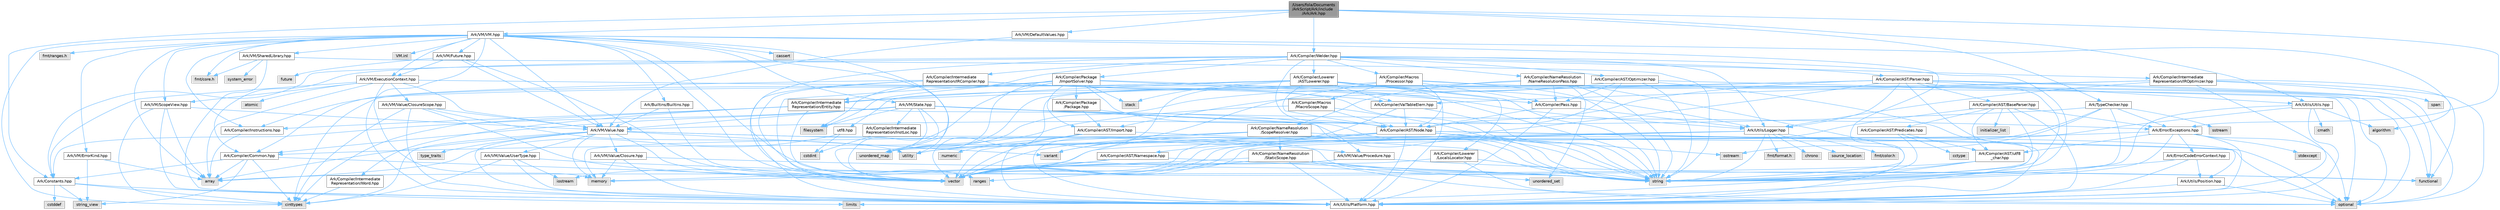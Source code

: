 digraph "/Users/fola/Documents/ArkScript/Ark/include/Ark/Ark.hpp"
{
 // INTERACTIVE_SVG=YES
 // LATEX_PDF_SIZE
  bgcolor="transparent";
  edge [fontname=Helvetica,fontsize=10,labelfontname=Helvetica,labelfontsize=10];
  node [fontname=Helvetica,fontsize=10,shape=box,height=0.2,width=0.4];
  Node1 [id="Node000001",label="/Users/fola/Documents\l/ArkScript/Ark/include\l/Ark/Ark.hpp",height=0.2,width=0.4,color="gray40", fillcolor="grey60", style="filled", fontcolor="black",tooltip="Includes the needed files to start using ArkScript."];
  Node1 -> Node2 [id="edge1_Node000001_Node000002",color="steelblue1",style="solid",tooltip=" "];
  Node2 [id="Node000002",label="Ark/Error/Exceptions.hpp",height=0.2,width=0.4,color="grey40", fillcolor="white", style="filled",URL="$d2/de9/Exceptions_8hpp.html",tooltip="ArkScript homemade exceptions."];
  Node2 -> Node3 [id="edge2_Node000002_Node000003",color="steelblue1",style="solid",tooltip=" "];
  Node3 [id="Node000003",label="string",height=0.2,width=0.4,color="grey60", fillcolor="#E0E0E0", style="filled",tooltip=" "];
  Node2 -> Node4 [id="edge3_Node000002_Node000004",color="steelblue1",style="solid",tooltip=" "];
  Node4 [id="Node000004",label="utility",height=0.2,width=0.4,color="grey60", fillcolor="#E0E0E0", style="filled",tooltip=" "];
  Node2 -> Node5 [id="edge4_Node000002_Node000005",color="steelblue1",style="solid",tooltip=" "];
  Node5 [id="Node000005",label="stdexcept",height=0.2,width=0.4,color="grey60", fillcolor="#E0E0E0", style="filled",tooltip=" "];
  Node2 -> Node6 [id="edge5_Node000002_Node000006",color="steelblue1",style="solid",tooltip=" "];
  Node6 [id="Node000006",label="optional",height=0.2,width=0.4,color="grey60", fillcolor="#E0E0E0", style="filled",tooltip=" "];
  Node2 -> Node7 [id="edge6_Node000002_Node000007",color="steelblue1",style="solid",tooltip=" "];
  Node7 [id="Node000007",label="Ark/Compiler/AST/utf8\l_char.hpp",height=0.2,width=0.4,color="grey40", fillcolor="white", style="filled",URL="$db/d4e/utf8__char_8hpp.html",tooltip=" "];
  Node7 -> Node8 [id="edge7_Node000007_Node000008",color="steelblue1",style="solid",tooltip=" "];
  Node8 [id="Node000008",label="array",height=0.2,width=0.4,color="grey60", fillcolor="#E0E0E0", style="filled",tooltip=" "];
  Node7 -> Node3 [id="edge8_Node000007_Node000003",color="steelblue1",style="solid",tooltip=" "];
  Node7 -> Node9 [id="edge9_Node000007_Node000009",color="steelblue1",style="solid",tooltip=" "];
  Node9 [id="Node000009",label="limits",height=0.2,width=0.4,color="grey60", fillcolor="#E0E0E0", style="filled",tooltip=" "];
  Node2 -> Node10 [id="edge10_Node000002_Node000010",color="steelblue1",style="solid",tooltip=" "];
  Node10 [id="Node000010",label="Ark/Utils/Platform.hpp",height=0.2,width=0.4,color="grey40", fillcolor="white", style="filled",URL="$d5/d40/Platform_8hpp.html",tooltip="ArkScript configuration macros."];
  Node2 -> Node11 [id="edge11_Node000002_Node000011",color="steelblue1",style="solid",tooltip=" "];
  Node11 [id="Node000011",label="Ark/Error/CodeErrorContext.hpp",height=0.2,width=0.4,color="grey40", fillcolor="white", style="filled",URL="$dc/d73/CodeErrorContext_8hpp.html",tooltip="Defines a code error context."];
  Node11 -> Node3 [id="edge12_Node000011_Node000003",color="steelblue1",style="solid",tooltip=" "];
  Node11 -> Node10 [id="edge13_Node000011_Node000010",color="steelblue1",style="solid",tooltip=" "];
  Node11 -> Node12 [id="edge14_Node000011_Node000012",color="steelblue1",style="solid",tooltip=" "];
  Node12 [id="Node000012",label="Ark/Utils/Position.hpp",height=0.2,width=0.4,color="grey40", fillcolor="white", style="filled",URL="$dc/d58/Position_8hpp.html",tooltip="Defines position utilities (for text in a file) for the parser, formatter, diagnostics."];
  Node12 -> Node6 [id="edge15_Node000012_Node000006",color="steelblue1",style="solid",tooltip=" "];
  Node12 -> Node10 [id="edge16_Node000012_Node000010",color="steelblue1",style="solid",tooltip=" "];
  Node1 -> Node13 [id="edge17_Node000001_Node000013",color="steelblue1",style="solid",tooltip=" "];
  Node13 [id="Node000013",label="Ark/Constants.hpp",height=0.2,width=0.4,color="grey40", fillcolor="white", style="filled",URL="$d6/de9/Constants_8hpp.html",tooltip="Constants used by ArkScript."];
  Node13 -> Node14 [id="edge18_Node000013_Node000014",color="steelblue1",style="solid",tooltip=" "];
  Node14 [id="Node000014",label="string_view",height=0.2,width=0.4,color="grey60", fillcolor="#E0E0E0", style="filled",tooltip=" "];
  Node13 -> Node9 [id="edge19_Node000013_Node000009",color="steelblue1",style="solid",tooltip=" "];
  Node13 -> Node15 [id="edge20_Node000013_Node000015",color="steelblue1",style="solid",tooltip=" "];
  Node15 [id="Node000015",label="cinttypes",height=0.2,width=0.4,color="grey60", fillcolor="#E0E0E0", style="filled",tooltip=" "];
  Node13 -> Node16 [id="edge21_Node000013_Node000016",color="steelblue1",style="solid",tooltip=" "];
  Node16 [id="Node000016",label="cstddef",height=0.2,width=0.4,color="grey60", fillcolor="#E0E0E0", style="filled",tooltip=" "];
  Node1 -> Node17 [id="edge22_Node000001_Node000017",color="steelblue1",style="solid",tooltip=" "];
  Node17 [id="Node000017",label="Ark/Utils/Utils.hpp",height=0.2,width=0.4,color="grey40", fillcolor="white", style="filled",URL="$d3/d7a/Ark_2Utils_2Utils_8hpp.html",tooltip="Lots of utilities about string, filesystem and more."];
  Node17 -> Node10 [id="edge23_Node000017_Node000010",color="steelblue1",style="solid",tooltip=" "];
  Node17 -> Node18 [id="edge24_Node000017_Node000018",color="steelblue1",style="solid",tooltip=" "];
  Node18 [id="Node000018",label="algorithm",height=0.2,width=0.4,color="grey60", fillcolor="#E0E0E0", style="filled",tooltip=" "];
  Node17 -> Node3 [id="edge25_Node000017_Node000003",color="steelblue1",style="solid",tooltip=" "];
  Node17 -> Node19 [id="edge26_Node000017_Node000019",color="steelblue1",style="solid",tooltip=" "];
  Node19 [id="Node000019",label="vector",height=0.2,width=0.4,color="grey60", fillcolor="#E0E0E0", style="filled",tooltip=" "];
  Node17 -> Node20 [id="edge27_Node000017_Node000020",color="steelblue1",style="solid",tooltip=" "];
  Node20 [id="Node000020",label="cmath",height=0.2,width=0.4,color="grey60", fillcolor="#E0E0E0", style="filled",tooltip=" "];
  Node1 -> Node21 [id="edge28_Node000001_Node000021",color="steelblue1",style="solid",tooltip=" "];
  Node21 [id="Node000021",label="Ark/VM/VM.hpp",height=0.2,width=0.4,color="grey40", fillcolor="white", style="filled",URL="$d1/d91/VM_8hpp.html",tooltip="The ArkScript virtual machine."];
  Node21 -> Node8 [id="edge29_Node000021_Node000008",color="steelblue1",style="solid",tooltip=" "];
  Node21 -> Node19 [id="edge30_Node000021_Node000019",color="steelblue1",style="solid",tooltip=" "];
  Node21 -> Node3 [id="edge31_Node000021_Node000003",color="steelblue1",style="solid",tooltip=" "];
  Node21 -> Node22 [id="edge32_Node000021_Node000022",color="steelblue1",style="solid",tooltip=" "];
  Node22 [id="Node000022",label="ranges",height=0.2,width=0.4,color="grey60", fillcolor="#E0E0E0", style="filled",tooltip=" "];
  Node21 -> Node23 [id="edge33_Node000021_Node000023",color="steelblue1",style="solid",tooltip=" "];
  Node23 [id="Node000023",label="cassert",height=0.2,width=0.4,color="grey60", fillcolor="#E0E0E0", style="filled",tooltip=" "];
  Node21 -> Node4 [id="edge34_Node000021_Node000004",color="steelblue1",style="solid",tooltip=" "];
  Node21 -> Node15 [id="edge35_Node000021_Node000015",color="steelblue1",style="solid",tooltip=" "];
  Node21 -> Node24 [id="edge36_Node000021_Node000024",color="steelblue1",style="solid",tooltip=" "];
  Node24 [id="Node000024",label="unordered_map",height=0.2,width=0.4,color="grey60", fillcolor="#E0E0E0", style="filled",tooltip=" "];
  Node21 -> Node18 [id="edge37_Node000021_Node000018",color="steelblue1",style="solid",tooltip=" "];
  Node21 -> Node25 [id="edge38_Node000021_Node000025",color="steelblue1",style="solid",tooltip=" "];
  Node25 [id="Node000025",label="fmt/core.h",height=0.2,width=0.4,color="grey60", fillcolor="#E0E0E0", style="filled",tooltip=" "];
  Node21 -> Node26 [id="edge39_Node000021_Node000026",color="steelblue1",style="solid",tooltip=" "];
  Node26 [id="Node000026",label="fmt/ranges.h",height=0.2,width=0.4,color="grey60", fillcolor="#E0E0E0", style="filled",tooltip=" "];
  Node21 -> Node27 [id="edge40_Node000021_Node000027",color="steelblue1",style="solid",tooltip=" "];
  Node27 [id="Node000027",label="Ark/Compiler/Instructions.hpp",height=0.2,width=0.4,color="grey40", fillcolor="white", style="filled",URL="$d8/daa/Instructions_8hpp.html",tooltip="The different instructions used by the compiler and virtual machine."];
  Node27 -> Node8 [id="edge41_Node000027_Node000008",color="steelblue1",style="solid",tooltip=" "];
  Node21 -> Node28 [id="edge42_Node000021_Node000028",color="steelblue1",style="solid",tooltip=" "];
  Node28 [id="Node000028",label="Ark/VM/Value.hpp",height=0.2,width=0.4,color="grey40", fillcolor="white", style="filled",URL="$de/dfd/Value_8hpp.html",tooltip="Default value type handled by the virtual machine."];
  Node28 -> Node19 [id="edge43_Node000028_Node000019",color="steelblue1",style="solid",tooltip=" "];
  Node28 -> Node29 [id="edge44_Node000028_Node000029",color="steelblue1",style="solid",tooltip=" "];
  Node29 [id="Node000029",label="variant",height=0.2,width=0.4,color="grey60", fillcolor="#E0E0E0", style="filled",tooltip=" "];
  Node28 -> Node3 [id="edge45_Node000028_Node000003",color="steelblue1",style="solid",tooltip=" "];
  Node28 -> Node15 [id="edge46_Node000028_Node000015",color="steelblue1",style="solid",tooltip=" "];
  Node28 -> Node8 [id="edge47_Node000028_Node000008",color="steelblue1",style="solid",tooltip=" "];
  Node28 -> Node30 [id="edge48_Node000028_Node000030",color="steelblue1",style="solid",tooltip=" "];
  Node30 [id="Node000030",label="memory",height=0.2,width=0.4,color="grey60", fillcolor="#E0E0E0", style="filled",tooltip=" "];
  Node28 -> Node31 [id="edge49_Node000028_Node000031",color="steelblue1",style="solid",tooltip=" "];
  Node31 [id="Node000031",label="type_traits",height=0.2,width=0.4,color="grey60", fillcolor="#E0E0E0", style="filled",tooltip=" "];
  Node28 -> Node32 [id="edge50_Node000028_Node000032",color="steelblue1",style="solid",tooltip=" "];
  Node32 [id="Node000032",label="Ark/VM/Value/Closure.hpp",height=0.2,width=0.4,color="grey40", fillcolor="white", style="filled",URL="$dc/dd5/Closure_8hpp.html",tooltip="Subtype of the value type, handling closures."];
  Node32 -> Node30 [id="edge51_Node000032_Node000030",color="steelblue1",style="solid",tooltip=" "];
  Node32 -> Node3 [id="edge52_Node000032_Node000003",color="steelblue1",style="solid",tooltip=" "];
  Node32 -> Node10 [id="edge53_Node000032_Node000010",color="steelblue1",style="solid",tooltip=" "];
  Node28 -> Node33 [id="edge54_Node000028_Node000033",color="steelblue1",style="solid",tooltip=" "];
  Node33 [id="Node000033",label="Ark/VM/Value/UserType.hpp",height=0.2,width=0.4,color="grey40", fillcolor="white", style="filled",URL="$dc/d3d/UserType_8hpp.html",tooltip="Subtype of the value, capable of handling any C++ type."];
  Node33 -> Node34 [id="edge55_Node000033_Node000034",color="steelblue1",style="solid",tooltip=" "];
  Node34 [id="Node000034",label="iostream",height=0.2,width=0.4,color="grey60", fillcolor="#E0E0E0", style="filled",tooltip=" "];
  Node33 -> Node15 [id="edge56_Node000033_Node000015",color="steelblue1",style="solid",tooltip=" "];
  Node33 -> Node35 [id="edge57_Node000033_Node000035",color="steelblue1",style="solid",tooltip=" "];
  Node35 [id="Node000035",label="functional",height=0.2,width=0.4,color="grey60", fillcolor="#E0E0E0", style="filled",tooltip=" "];
  Node33 -> Node10 [id="edge58_Node000033_Node000010",color="steelblue1",style="solid",tooltip=" "];
  Node28 -> Node36 [id="edge59_Node000028_Node000036",color="steelblue1",style="solid",tooltip=" "];
  Node36 [id="Node000036",label="Ark/VM/Value/Procedure.hpp",height=0.2,width=0.4,color="grey40", fillcolor="white", style="filled",URL="$da/dcf/Procedure_8hpp.html",tooltip="Wrapper object for user-defined functions."];
  Node36 -> Node35 [id="edge60_Node000036_Node000035",color="steelblue1",style="solid",tooltip=" "];
  Node36 -> Node19 [id="edge61_Node000036_Node000019",color="steelblue1",style="solid",tooltip=" "];
  Node28 -> Node10 [id="edge62_Node000028_Node000010",color="steelblue1",style="solid",tooltip=" "];
  Node21 -> Node37 [id="edge63_Node000021_Node000037",color="steelblue1",style="solid",tooltip=" "];
  Node37 [id="Node000037",label="Ark/VM/State.hpp",height=0.2,width=0.4,color="grey40", fillcolor="white", style="filled",URL="$d0/db5/State_8hpp.html",tooltip="State used by the virtual machine: it loads the bytecode, can compile it if needed,..."];
  Node37 -> Node3 [id="edge64_Node000037_Node000003",color="steelblue1",style="solid",tooltip=" "];
  Node37 -> Node19 [id="edge65_Node000037_Node000019",color="steelblue1",style="solid",tooltip=" "];
  Node37 -> Node24 [id="edge66_Node000037_Node000024",color="steelblue1",style="solid",tooltip=" "];
  Node37 -> Node38 [id="edge67_Node000037_Node000038",color="steelblue1",style="solid",tooltip=" "];
  Node38 [id="Node000038",label="filesystem",height=0.2,width=0.4,color="grey60", fillcolor="#E0E0E0", style="filled",tooltip=" "];
  Node37 -> Node13 [id="edge68_Node000037_Node000013",color="steelblue1",style="solid",tooltip=" "];
  Node37 -> Node28 [id="edge69_Node000037_Node000028",color="steelblue1",style="solid",tooltip=" "];
  Node37 -> Node36 [id="edge70_Node000037_Node000036",color="steelblue1",style="solid",tooltip=" "];
  Node37 -> Node39 [id="edge71_Node000037_Node000039",color="steelblue1",style="solid",tooltip=" "];
  Node39 [id="Node000039",label="Ark/Compiler/Common.hpp",height=0.2,width=0.4,color="grey40", fillcolor="white", style="filled",URL="$d8/ddd/Common_8hpp.html",tooltip="Common code for the compiler."];
  Node39 -> Node8 [id="edge72_Node000039_Node000008",color="steelblue1",style="solid",tooltip=" "];
  Node39 -> Node14 [id="edge73_Node000039_Node000014",color="steelblue1",style="solid",tooltip=" "];
  Node39 -> Node19 [id="edge74_Node000039_Node000019",color="steelblue1",style="solid",tooltip=" "];
  Node39 -> Node15 [id="edge75_Node000039_Node000015",color="steelblue1",style="solid",tooltip=" "];
  Node39 -> Node13 [id="edge76_Node000039_Node000013",color="steelblue1",style="solid",tooltip=" "];
  Node37 -> Node2 [id="edge77_Node000037_Node000002",color="steelblue1",style="solid",tooltip=" "];
  Node37 -> Node40 [id="edge78_Node000037_Node000040",color="steelblue1",style="solid",tooltip=" "];
  Node40 [id="Node000040",label="Ark/Compiler/Intermediate\lRepresentation/InstLoc.hpp",height=0.2,width=0.4,color="grey40", fillcolor="white", style="filled",URL="$d5/d3a/InstLoc_8hpp.html",tooltip=" "];
  Node40 -> Node41 [id="edge79_Node000040_Node000041",color="steelblue1",style="solid",tooltip=" "];
  Node41 [id="Node000041",label="cstdint",height=0.2,width=0.4,color="grey60", fillcolor="#E0E0E0", style="filled",tooltip=" "];
  Node21 -> Node42 [id="edge80_Node000021_Node000042",color="steelblue1",style="solid",tooltip=" "];
  Node42 [id="Node000042",label="Ark/VM/ScopeView.hpp",height=0.2,width=0.4,color="grey40", fillcolor="white", style="filled",URL="$d8/d45/ScopeView_8hpp.html",tooltip=" "];
  Node42 -> Node8 [id="edge81_Node000042_Node000008",color="steelblue1",style="solid",tooltip=" "];
  Node42 -> Node15 [id="edge82_Node000042_Node000015",color="steelblue1",style="solid",tooltip=" "];
  Node42 -> Node10 [id="edge83_Node000042_Node000010",color="steelblue1",style="solid",tooltip=" "];
  Node42 -> Node28 [id="edge84_Node000042_Node000028",color="steelblue1",style="solid",tooltip=" "];
  Node21 -> Node43 [id="edge85_Node000021_Node000043",color="steelblue1",style="solid",tooltip=" "];
  Node43 [id="Node000043",label="Ark/VM/ErrorKind.hpp",height=0.2,width=0.4,color="grey40", fillcolor="white", style="filled",URL="$de/df9/ErrorKind_8hpp.html",tooltip=" "];
  Node43 -> Node8 [id="edge86_Node000043_Node000008",color="steelblue1",style="solid",tooltip=" "];
  Node43 -> Node14 [id="edge87_Node000043_Node000014",color="steelblue1",style="solid",tooltip=" "];
  Node21 -> Node44 [id="edge88_Node000021_Node000044",color="steelblue1",style="solid",tooltip=" "];
  Node44 [id="Node000044",label="Ark/VM/ExecutionContext.hpp",height=0.2,width=0.4,color="grey40", fillcolor="white", style="filled",URL="$db/df6/ExecutionContext_8hpp.html",tooltip="Keeping track of the internal data needed by the VM."];
  Node44 -> Node8 [id="edge89_Node000044_Node000008",color="steelblue1",style="solid",tooltip=" "];
  Node44 -> Node30 [id="edge90_Node000044_Node000030",color="steelblue1",style="solid",tooltip=" "];
  Node44 -> Node6 [id="edge91_Node000044_Node000006",color="steelblue1",style="solid",tooltip=" "];
  Node44 -> Node45 [id="edge92_Node000044_Node000045",color="steelblue1",style="solid",tooltip=" "];
  Node45 [id="Node000045",label="atomic",height=0.2,width=0.4,color="grey60", fillcolor="#E0E0E0", style="filled",tooltip=" "];
  Node44 -> Node13 [id="edge93_Node000044_Node000013",color="steelblue1",style="solid",tooltip=" "];
  Node44 -> Node28 [id="edge94_Node000044_Node000028",color="steelblue1",style="solid",tooltip=" "];
  Node44 -> Node42 [id="edge95_Node000044_Node000042",color="steelblue1",style="solid",tooltip=" "];
  Node44 -> Node46 [id="edge96_Node000044_Node000046",color="steelblue1",style="solid",tooltip=" "];
  Node46 [id="Node000046",label="Ark/VM/Value/ClosureScope.hpp",height=0.2,width=0.4,color="grey40", fillcolor="white", style="filled",URL="$d1/d71/ClosureScope_8hpp.html",tooltip="Subtype of the value type, handling closures."];
  Node46 -> Node19 [id="edge97_Node000046_Node000019",color="steelblue1",style="solid",tooltip=" "];
  Node46 -> Node4 [id="edge98_Node000046_Node000004",color="steelblue1",style="solid",tooltip=" "];
  Node46 -> Node15 [id="edge99_Node000046_Node000015",color="steelblue1",style="solid",tooltip=" "];
  Node46 -> Node10 [id="edge100_Node000046_Node000010",color="steelblue1",style="solid",tooltip=" "];
  Node46 -> Node28 [id="edge101_Node000046_Node000028",color="steelblue1",style="solid",tooltip=" "];
  Node21 -> Node47 [id="edge102_Node000021_Node000047",color="steelblue1",style="solid",tooltip=" "];
  Node47 [id="Node000047",label="Ark/Builtins/Builtins.hpp",height=0.2,width=0.4,color="grey40", fillcolor="white", style="filled",URL="$da/d84/Builtins_8hpp.html",tooltip="Host the declaration of all the ArkScript builtins."];
  Node47 -> Node19 [id="edge103_Node000047_Node000019",color="steelblue1",style="solid",tooltip=" "];
  Node47 -> Node28 [id="edge104_Node000047_Node000028",color="steelblue1",style="solid",tooltip=" "];
  Node21 -> Node10 [id="edge105_Node000021_Node000010",color="steelblue1",style="solid",tooltip=" "];
  Node21 -> Node48 [id="edge106_Node000021_Node000048",color="steelblue1",style="solid",tooltip=" "];
  Node48 [id="Node000048",label="Ark/VM/SharedLibrary.hpp",height=0.2,width=0.4,color="grey40", fillcolor="white", style="filled",URL="$d4/da5/SharedLibrary_8hpp.html",tooltip="Loads .dll/.so/.dynlib files."];
  Node48 -> Node10 [id="edge107_Node000048_Node000010",color="steelblue1",style="solid",tooltip=" "];
  Node48 -> Node3 [id="edge108_Node000048_Node000003",color="steelblue1",style="solid",tooltip=" "];
  Node48 -> Node49 [id="edge109_Node000048_Node000049",color="steelblue1",style="solid",tooltip=" "];
  Node49 [id="Node000049",label="system_error",height=0.2,width=0.4,color="grey60", fillcolor="#E0E0E0", style="filled",tooltip=" "];
  Node48 -> Node25 [id="edge110_Node000048_Node000025",color="steelblue1",style="solid",tooltip=" "];
  Node21 -> Node50 [id="edge111_Node000021_Node000050",color="steelblue1",style="solid",tooltip=" "];
  Node50 [id="Node000050",label="Ark/VM/Future.hpp",height=0.2,width=0.4,color="grey40", fillcolor="white", style="filled",URL="$d0/dda/Future_8hpp.html",tooltip="Internal object to resolve asynchronously a function call in ArkScript."];
  Node50 -> Node51 [id="edge112_Node000050_Node000051",color="steelblue1",style="solid",tooltip=" "];
  Node51 [id="Node000051",label="future",height=0.2,width=0.4,color="grey60", fillcolor="#E0E0E0", style="filled",tooltip=" "];
  Node50 -> Node19 [id="edge113_Node000050_Node000019",color="steelblue1",style="solid",tooltip=" "];
  Node50 -> Node28 [id="edge114_Node000050_Node000028",color="steelblue1",style="solid",tooltip=" "];
  Node50 -> Node44 [id="edge115_Node000050_Node000044",color="steelblue1",style="solid",tooltip=" "];
  Node21 -> Node52 [id="edge116_Node000021_Node000052",color="steelblue1",style="solid",tooltip=" "];
  Node52 [id="Node000052",label="VM.inl",height=0.2,width=0.4,color="grey60", fillcolor="#E0E0E0", style="filled",tooltip=" "];
  Node1 -> Node53 [id="edge117_Node000001_Node000053",color="steelblue1",style="solid",tooltip=" "];
  Node53 [id="Node000053",label="Ark/VM/DefaultValues.hpp",height=0.2,width=0.4,color="grey40", fillcolor="white", style="filled",URL="$d4/d3e/DefaultValues_8hpp.html",tooltip=" "];
  Node53 -> Node28 [id="edge118_Node000053_Node000028",color="steelblue1",style="solid",tooltip=" "];
  Node1 -> Node54 [id="edge119_Node000001_Node000054",color="steelblue1",style="solid",tooltip=" "];
  Node54 [id="Node000054",label="Ark/Compiler/Welder.hpp",height=0.2,width=0.4,color="grey40", fillcolor="white", style="filled",URL="$de/d8e/Welder_8hpp.html",tooltip="In charge of welding everything needed to compile code."];
  Node54 -> Node3 [id="edge120_Node000054_Node000003",color="steelblue1",style="solid",tooltip=" "];
  Node54 -> Node19 [id="edge121_Node000054_Node000019",color="steelblue1",style="solid",tooltip=" "];
  Node54 -> Node38 [id="edge122_Node000054_Node000038",color="steelblue1",style="solid",tooltip=" "];
  Node54 -> Node39 [id="edge123_Node000054_Node000039",color="steelblue1",style="solid",tooltip=" "];
  Node54 -> Node55 [id="edge124_Node000054_Node000055",color="steelblue1",style="solid",tooltip=" "];
  Node55 [id="Node000055",label="Ark/Compiler/AST/Node.hpp",height=0.2,width=0.4,color="grey40", fillcolor="white", style="filled",URL="$d7/dc6/Node_8hpp.html",tooltip="AST node used by the parser, optimizer and compiler."];
  Node55 -> Node29 [id="edge125_Node000055_Node000029",color="steelblue1",style="solid",tooltip=" "];
  Node55 -> Node56 [id="edge126_Node000055_Node000056",color="steelblue1",style="solid",tooltip=" "];
  Node56 [id="Node000056",label="ostream",height=0.2,width=0.4,color="grey60", fillcolor="#E0E0E0", style="filled",tooltip=" "];
  Node55 -> Node3 [id="edge127_Node000055_Node000003",color="steelblue1",style="solid",tooltip=" "];
  Node55 -> Node19 [id="edge128_Node000055_Node000019",color="steelblue1",style="solid",tooltip=" "];
  Node55 -> Node6 [id="edge129_Node000055_Node000006",color="steelblue1",style="solid",tooltip=" "];
  Node55 -> Node57 [id="edge130_Node000055_Node000057",color="steelblue1",style="solid",tooltip=" "];
  Node57 [id="Node000057",label="Ark/Compiler/AST/Namespace.hpp",height=0.2,width=0.4,color="grey40", fillcolor="white", style="filled",URL="$da/d33/Namespace_8hpp.html",tooltip=" "];
  Node57 -> Node3 [id="edge131_Node000057_Node000003",color="steelblue1",style="solid",tooltip=" "];
  Node57 -> Node19 [id="edge132_Node000057_Node000019",color="steelblue1",style="solid",tooltip=" "];
  Node57 -> Node30 [id="edge133_Node000057_Node000030",color="steelblue1",style="solid",tooltip=" "];
  Node55 -> Node39 [id="edge134_Node000055_Node000039",color="steelblue1",style="solid",tooltip=" "];
  Node55 -> Node10 [id="edge135_Node000055_Node000010",color="steelblue1",style="solid",tooltip=" "];
  Node55 -> Node12 [id="edge136_Node000055_Node000012",color="steelblue1",style="solid",tooltip=" "];
  Node54 -> Node58 [id="edge137_Node000054_Node000058",color="steelblue1",style="solid",tooltip=" "];
  Node58 [id="Node000058",label="Ark/Compiler/AST/Parser.hpp",height=0.2,width=0.4,color="grey40", fillcolor="white", style="filled",URL="$d7/ddd/Parser_8hpp.html",tooltip="Parse ArkScript code, but do not handle any import declarations."];
  Node58 -> Node59 [id="edge138_Node000058_Node000059",color="steelblue1",style="solid",tooltip=" "];
  Node59 [id="Node000059",label="Ark/Compiler/AST/BaseParser.hpp",height=0.2,width=0.4,color="grey40", fillcolor="white", style="filled",URL="$d3/d70/BaseParser_8hpp.html",tooltip=" "];
  Node59 -> Node3 [id="edge139_Node000059_Node000003",color="steelblue1",style="solid",tooltip=" "];
  Node59 -> Node19 [id="edge140_Node000059_Node000019",color="steelblue1",style="solid",tooltip=" "];
  Node59 -> Node60 [id="edge141_Node000059_Node000060",color="steelblue1",style="solid",tooltip=" "];
  Node60 [id="Node000060",label="initializer_list",height=0.2,width=0.4,color="grey60", fillcolor="#E0E0E0", style="filled",tooltip=" "];
  Node59 -> Node10 [id="edge142_Node000059_Node000010",color="steelblue1",style="solid",tooltip=" "];
  Node59 -> Node2 [id="edge143_Node000059_Node000002",color="steelblue1",style="solid",tooltip=" "];
  Node59 -> Node61 [id="edge144_Node000059_Node000061",color="steelblue1",style="solid",tooltip=" "];
  Node61 [id="Node000061",label="Ark/Compiler/AST/Predicates.hpp",height=0.2,width=0.4,color="grey40", fillcolor="white", style="filled",URL="$dc/d59/Predicates_8hpp.html",tooltip=" "];
  Node61 -> Node3 [id="edge145_Node000061_Node000003",color="steelblue1",style="solid",tooltip=" "];
  Node61 -> Node62 [id="edge146_Node000061_Node000062",color="steelblue1",style="solid",tooltip=" "];
  Node62 [id="Node000062",label="cctype",height=0.2,width=0.4,color="grey60", fillcolor="#E0E0E0", style="filled",tooltip=" "];
  Node61 -> Node7 [id="edge147_Node000061_Node000007",color="steelblue1",style="solid",tooltip=" "];
  Node59 -> Node7 [id="edge148_Node000059_Node000007",color="steelblue1",style="solid",tooltip=" "];
  Node58 -> Node55 [id="edge149_Node000058_Node000055",color="steelblue1",style="solid",tooltip=" "];
  Node58 -> Node63 [id="edge150_Node000058_Node000063",color="steelblue1",style="solid",tooltip=" "];
  Node63 [id="Node000063",label="Ark/Compiler/AST/Import.hpp",height=0.2,width=0.4,color="grey40", fillcolor="white", style="filled",URL="$d4/d32/Import_8hpp.html",tooltip=" "];
  Node63 -> Node19 [id="edge151_Node000063_Node000019",color="steelblue1",style="solid",tooltip=" "];
  Node63 -> Node3 [id="edge152_Node000063_Node000003",color="steelblue1",style="solid",tooltip=" "];
  Node63 -> Node64 [id="edge153_Node000063_Node000064",color="steelblue1",style="solid",tooltip=" "];
  Node64 [id="Node000064",label="numeric",height=0.2,width=0.4,color="grey60", fillcolor="#E0E0E0", style="filled",tooltip=" "];
  Node63 -> Node10 [id="edge154_Node000063_Node000010",color="steelblue1",style="solid",tooltip=" "];
  Node58 -> Node65 [id="edge155_Node000058_Node000065",color="steelblue1",style="solid",tooltip=" "];
  Node65 [id="Node000065",label="Ark/Utils/Logger.hpp",height=0.2,width=0.4,color="grey40", fillcolor="white", style="filled",URL="$d9/d11/Logger_8hpp.html",tooltip="Internal logger."];
  Node65 -> Node34 [id="edge156_Node000065_Node000034",color="steelblue1",style="solid",tooltip=" "];
  Node65 -> Node66 [id="edge157_Node000065_Node000066",color="steelblue1",style="solid",tooltip=" "];
  Node66 [id="Node000066",label="fmt/format.h",height=0.2,width=0.4,color="grey60", fillcolor="#E0E0E0", style="filled",tooltip=" "];
  Node65 -> Node3 [id="edge158_Node000065_Node000003",color="steelblue1",style="solid",tooltip=" "];
  Node65 -> Node67 [id="edge159_Node000065_Node000067",color="steelblue1",style="solid",tooltip=" "];
  Node67 [id="Node000067",label="chrono",height=0.2,width=0.4,color="grey60", fillcolor="#E0E0E0", style="filled",tooltip=" "];
  Node65 -> Node68 [id="edge160_Node000065_Node000068",color="steelblue1",style="solid",tooltip=" "];
  Node68 [id="Node000068",label="source_location",height=0.2,width=0.4,color="grey60", fillcolor="#E0E0E0", style="filled",tooltip=" "];
  Node65 -> Node19 [id="edge161_Node000065_Node000019",color="steelblue1",style="solid",tooltip=" "];
  Node65 -> Node24 [id="edge162_Node000065_Node000024",color="steelblue1",style="solid",tooltip=" "];
  Node65 -> Node69 [id="edge163_Node000065_Node000069",color="steelblue1",style="solid",tooltip=" "];
  Node69 [id="Node000069",label="fmt/color.h",height=0.2,width=0.4,color="grey60", fillcolor="#E0E0E0", style="filled",tooltip=" "];
  Node58 -> Node17 [id="edge164_Node000058_Node000017",color="steelblue1",style="solid",tooltip=" "];
  Node58 -> Node10 [id="edge165_Node000058_Node000010",color="steelblue1",style="solid",tooltip=" "];
  Node58 -> Node3 [id="edge166_Node000058_Node000003",color="steelblue1",style="solid",tooltip=" "];
  Node58 -> Node19 [id="edge167_Node000058_Node000019",color="steelblue1",style="solid",tooltip=" "];
  Node58 -> Node6 [id="edge168_Node000058_Node000006",color="steelblue1",style="solid",tooltip=" "];
  Node58 -> Node35 [id="edge169_Node000058_Node000035",color="steelblue1",style="solid",tooltip=" "];
  Node58 -> Node70 [id="edge170_Node000058_Node000070",color="steelblue1",style="solid",tooltip=" "];
  Node70 [id="Node000070",label="utf8.hpp",height=0.2,width=0.4,color="grey40", fillcolor="white", style="filled",URL="$d1/d85/utf8_8hpp.html",tooltip=" "];
  Node70 -> Node8 [id="edge171_Node000070_Node000008",color="steelblue1",style="solid",tooltip=" "];
  Node70 -> Node41 [id="edge172_Node000070_Node000041",color="steelblue1",style="solid",tooltip=" "];
  Node54 -> Node71 [id="edge173_Node000054_Node000071",color="steelblue1",style="solid",tooltip=" "];
  Node71 [id="Node000071",label="Ark/Compiler/Lowerer\l/ASTLowerer.hpp",height=0.2,width=0.4,color="grey40", fillcolor="white", style="filled",URL="$db/d08/ASTLowerer_8hpp.html",tooltip=" "];
  Node71 -> Node72 [id="edge174_Node000071_Node000072",color="steelblue1",style="solid",tooltip=" "];
  Node72 [id="Node000072",label="stack",height=0.2,width=0.4,color="grey60", fillcolor="#E0E0E0", style="filled",tooltip=" "];
  Node71 -> Node19 [id="edge175_Node000071_Node000019",color="steelblue1",style="solid",tooltip=" "];
  Node71 -> Node3 [id="edge176_Node000071_Node000003",color="steelblue1",style="solid",tooltip=" "];
  Node71 -> Node15 [id="edge177_Node000071_Node000015",color="steelblue1",style="solid",tooltip=" "];
  Node71 -> Node6 [id="edge178_Node000071_Node000006",color="steelblue1",style="solid",tooltip=" "];
  Node71 -> Node10 [id="edge179_Node000071_Node000010",color="steelblue1",style="solid",tooltip=" "];
  Node71 -> Node65 [id="edge180_Node000071_Node000065",color="steelblue1",style="solid",tooltip=" "];
  Node71 -> Node27 [id="edge181_Node000071_Node000027",color="steelblue1",style="solid",tooltip=" "];
  Node71 -> Node73 [id="edge182_Node000071_Node000073",color="steelblue1",style="solid",tooltip=" "];
  Node73 [id="Node000073",label="Ark/Compiler/Intermediate\lRepresentation/Entity.hpp",height=0.2,width=0.4,color="grey40", fillcolor="white", style="filled",URL="$de/da6/Entity_8hpp.html",tooltip="An entity in the IR is a bundle of information."];
  Node73 -> Node15 [id="edge183_Node000073_Node000015",color="steelblue1",style="solid",tooltip=" "];
  Node73 -> Node19 [id="edge184_Node000073_Node000019",color="steelblue1",style="solid",tooltip=" "];
  Node73 -> Node3 [id="edge185_Node000073_Node000003",color="steelblue1",style="solid",tooltip=" "];
  Node73 -> Node74 [id="edge186_Node000073_Node000074",color="steelblue1",style="solid",tooltip=" "];
  Node74 [id="Node000074",label="Ark/Compiler/Intermediate\lRepresentation/Word.hpp",height=0.2,width=0.4,color="grey40", fillcolor="white", style="filled",URL="$db/d53/Word_8hpp.html",tooltip="Describe an instruction and its immediate argument."];
  Node74 -> Node15 [id="edge187_Node000074_Node000015",color="steelblue1",style="solid",tooltip=" "];
  Node73 -> Node27 [id="edge188_Node000073_Node000027",color="steelblue1",style="solid",tooltip=" "];
  Node71 -> Node55 [id="edge189_Node000071_Node000055",color="steelblue1",style="solid",tooltip=" "];
  Node71 -> Node75 [id="edge190_Node000071_Node000075",color="steelblue1",style="solid",tooltip=" "];
  Node75 [id="Node000075",label="Ark/Compiler/ValTableElem.hpp",height=0.2,width=0.4,color="grey40", fillcolor="white", style="filled",URL="$dd/de7/ValTableElem_8hpp.html",tooltip="The basic value type handled by the compiler."];
  Node75 -> Node29 [id="edge191_Node000075_Node000029",color="steelblue1",style="solid",tooltip=" "];
  Node75 -> Node3 [id="edge192_Node000075_Node000003",color="steelblue1",style="solid",tooltip=" "];
  Node75 -> Node55 [id="edge193_Node000075_Node000055",color="steelblue1",style="solid",tooltip=" "];
  Node71 -> Node76 [id="edge194_Node000071_Node000076",color="steelblue1",style="solid",tooltip=" "];
  Node76 [id="Node000076",label="Ark/Compiler/Lowerer\l/LocalsLocator.hpp",height=0.2,width=0.4,color="grey40", fillcolor="white", style="filled",URL="$df/dd6/LocalsLocator_8hpp.html",tooltip="Track locals at compile."];
  Node76 -> Node19 [id="edge195_Node000076_Node000019",color="steelblue1",style="solid",tooltip=" "];
  Node76 -> Node3 [id="edge196_Node000076_Node000003",color="steelblue1",style="solid",tooltip=" "];
  Node76 -> Node6 [id="edge197_Node000076_Node000006",color="steelblue1",style="solid",tooltip=" "];
  Node54 -> Node77 [id="edge198_Node000054_Node000077",color="steelblue1",style="solid",tooltip=" "];
  Node77 [id="Node000077",label="Ark/Compiler/Intermediate\lRepresentation/IROptimizer.hpp",height=0.2,width=0.4,color="grey40", fillcolor="white", style="filled",URL="$d0/de2/IROptimizer_8hpp.html",tooltip="Optimize IR based on IR entity grouped by 2 (or more)"];
  Node77 -> Node10 [id="edge199_Node000077_Node000010",color="steelblue1",style="solid",tooltip=" "];
  Node77 -> Node65 [id="edge200_Node000077_Node000065",color="steelblue1",style="solid",tooltip=" "];
  Node77 -> Node75 [id="edge201_Node000077_Node000075",color="steelblue1",style="solid",tooltip=" "];
  Node77 -> Node73 [id="edge202_Node000077_Node000073",color="steelblue1",style="solid",tooltip=" "];
  Node77 -> Node78 [id="edge203_Node000077_Node000078",color="steelblue1",style="solid",tooltip=" "];
  Node78 [id="Node000078",label="span",height=0.2,width=0.4,color="grey60", fillcolor="#E0E0E0", style="filled",tooltip=" "];
  Node77 -> Node6 [id="edge204_Node000077_Node000006",color="steelblue1",style="solid",tooltip=" "];
  Node77 -> Node35 [id="edge205_Node000077_Node000035",color="steelblue1",style="solid",tooltip=" "];
  Node54 -> Node79 [id="edge206_Node000054_Node000079",color="steelblue1",style="solid",tooltip=" "];
  Node79 [id="Node000079",label="Ark/Compiler/Intermediate\lRepresentation/IRCompiler.hpp",height=0.2,width=0.4,color="grey40", fillcolor="white", style="filled",URL="$df/d86/IRCompiler_8hpp.html",tooltip="Compile the intermediate representation to bytecode."];
  Node79 -> Node19 [id="edge207_Node000079_Node000019",color="steelblue1",style="solid",tooltip=" "];
  Node79 -> Node3 [id="edge208_Node000079_Node000003",color="steelblue1",style="solid",tooltip=" "];
  Node79 -> Node10 [id="edge209_Node000079_Node000010",color="steelblue1",style="solid",tooltip=" "];
  Node79 -> Node65 [id="edge210_Node000079_Node000065",color="steelblue1",style="solid",tooltip=" "];
  Node79 -> Node39 [id="edge211_Node000079_Node000039",color="steelblue1",style="solid",tooltip=" "];
  Node79 -> Node75 [id="edge212_Node000079_Node000075",color="steelblue1",style="solid",tooltip=" "];
  Node79 -> Node73 [id="edge213_Node000079_Node000073",color="steelblue1",style="solid",tooltip=" "];
  Node54 -> Node13 [id="edge214_Node000054_Node000013",color="steelblue1",style="solid",tooltip=" "];
  Node54 -> Node65 [id="edge215_Node000054_Node000065",color="steelblue1",style="solid",tooltip=" "];
  Node54 -> Node80 [id="edge216_Node000054_Node000080",color="steelblue1",style="solid",tooltip=" "];
  Node80 [id="Node000080",label="Ark/Compiler/Package\l/ImportSolver.hpp",height=0.2,width=0.4,color="grey40", fillcolor="white", style="filled",URL="$d1/db0/ImportSolver_8hpp.html",tooltip="Handle imports, resolve them with modules and everything."];
  Node80 -> Node72 [id="edge217_Node000080_Node000072",color="steelblue1",style="solid",tooltip=" "];
  Node80 -> Node19 [id="edge218_Node000080_Node000019",color="steelblue1",style="solid",tooltip=" "];
  Node80 -> Node3 [id="edge219_Node000080_Node000003",color="steelblue1",style="solid",tooltip=" "];
  Node80 -> Node38 [id="edge220_Node000080_Node000038",color="steelblue1",style="solid",tooltip=" "];
  Node80 -> Node24 [id="edge221_Node000080_Node000024",color="steelblue1",style="solid",tooltip=" "];
  Node80 -> Node10 [id="edge222_Node000080_Node000010",color="steelblue1",style="solid",tooltip=" "];
  Node80 -> Node81 [id="edge223_Node000080_Node000081",color="steelblue1",style="solid",tooltip=" "];
  Node81 [id="Node000081",label="Ark/Compiler/Pass.hpp",height=0.2,width=0.4,color="grey40", fillcolor="white", style="filled",URL="$df/d5f/Pass_8hpp.html",tooltip="Interface for a compiler pass (take in an AST, output an AST)"];
  Node81 -> Node10 [id="edge224_Node000081_Node000010",color="steelblue1",style="solid",tooltip=" "];
  Node81 -> Node55 [id="edge225_Node000081_Node000055",color="steelblue1",style="solid",tooltip=" "];
  Node81 -> Node65 [id="edge226_Node000081_Node000065",color="steelblue1",style="solid",tooltip=" "];
  Node80 -> Node55 [id="edge227_Node000080_Node000055",color="steelblue1",style="solid",tooltip=" "];
  Node80 -> Node63 [id="edge228_Node000080_Node000063",color="steelblue1",style="solid",tooltip=" "];
  Node80 -> Node82 [id="edge229_Node000080_Node000082",color="steelblue1",style="solid",tooltip=" "];
  Node82 [id="Node000082",label="Ark/Compiler/Package\l/Package.hpp",height=0.2,width=0.4,color="grey40", fillcolor="white", style="filled",URL="$d8/d80/Package_8hpp.html",tooltip=" "];
  Node82 -> Node55 [id="edge230_Node000082_Node000055",color="steelblue1",style="solid",tooltip=" "];
  Node82 -> Node63 [id="edge231_Node000082_Node000063",color="steelblue1",style="solid",tooltip=" "];
  Node54 -> Node83 [id="edge232_Node000054_Node000083",color="steelblue1",style="solid",tooltip=" "];
  Node83 [id="Node000083",label="Ark/Compiler/Macros\l/Processor.hpp",height=0.2,width=0.4,color="grey40", fillcolor="white", style="filled",URL="$de/db1/Processor_8hpp.html",tooltip="Handles the macros and their expansion in ArkScript source code."];
  Node83 -> Node10 [id="edge233_Node000083_Node000010",color="steelblue1",style="solid",tooltip=" "];
  Node83 -> Node55 [id="edge234_Node000083_Node000055",color="steelblue1",style="solid",tooltip=" "];
  Node83 -> Node84 [id="edge235_Node000083_Node000084",color="steelblue1",style="solid",tooltip=" "];
  Node84 [id="Node000084",label="Ark/Compiler/Macros\l/MacroScope.hpp",height=0.2,width=0.4,color="grey40", fillcolor="white", style="filled",URL="$d7/dfb/MacroScope_8hpp.html",tooltip="Defines tools to handle macro definitions."];
  Node84 -> Node55 [id="edge236_Node000084_Node000055",color="steelblue1",style="solid",tooltip=" "];
  Node84 -> Node24 [id="edge237_Node000084_Node000024",color="steelblue1",style="solid",tooltip=" "];
  Node84 -> Node3 [id="edge238_Node000084_Node000003",color="steelblue1",style="solid",tooltip=" "];
  Node83 -> Node81 [id="edge239_Node000083_Node000081",color="steelblue1",style="solid",tooltip=" "];
  Node83 -> Node24 [id="edge240_Node000083_Node000024",color="steelblue1",style="solid",tooltip=" "];
  Node83 -> Node6 [id="edge241_Node000083_Node000006",color="steelblue1",style="solid",tooltip=" "];
  Node83 -> Node3 [id="edge242_Node000083_Node000003",color="steelblue1",style="solid",tooltip=" "];
  Node54 -> Node85 [id="edge243_Node000054_Node000085",color="steelblue1",style="solid",tooltip=" "];
  Node85 [id="Node000085",label="Ark/Compiler/AST/Optimizer.hpp",height=0.2,width=0.4,color="grey40", fillcolor="white", style="filled",URL="$db/d93/Optimizer_8hpp.html",tooltip="Optimizes a given ArkScript AST."];
  Node85 -> Node35 [id="edge244_Node000085_Node000035",color="steelblue1",style="solid",tooltip=" "];
  Node85 -> Node24 [id="edge245_Node000085_Node000024",color="steelblue1",style="solid",tooltip=" "];
  Node85 -> Node3 [id="edge246_Node000085_Node000003",color="steelblue1",style="solid",tooltip=" "];
  Node85 -> Node10 [id="edge247_Node000085_Node000010",color="steelblue1",style="solid",tooltip=" "];
  Node85 -> Node81 [id="edge248_Node000085_Node000081",color="steelblue1",style="solid",tooltip=" "];
  Node85 -> Node55 [id="edge249_Node000085_Node000055",color="steelblue1",style="solid",tooltip=" "];
  Node54 -> Node86 [id="edge250_Node000054_Node000086",color="steelblue1",style="solid",tooltip=" "];
  Node86 [id="Node000086",label="Ark/Compiler/NameResolution\l/NameResolutionPass.hpp",height=0.2,width=0.4,color="grey40", fillcolor="white", style="filled",URL="$d4/de8/NameResolutionPass_8hpp.html",tooltip="Resolves names and fully qualify them in the AST (prefixing them with the package they are from)"];
  Node86 -> Node19 [id="edge251_Node000086_Node000019",color="steelblue1",style="solid",tooltip=" "];
  Node86 -> Node3 [id="edge252_Node000086_Node000003",color="steelblue1",style="solid",tooltip=" "];
  Node86 -> Node87 [id="edge253_Node000086_Node000087",color="steelblue1",style="solid",tooltip=" "];
  Node87 [id="Node000087",label="unordered_set",height=0.2,width=0.4,color="grey60", fillcolor="#E0E0E0", style="filled",tooltip=" "];
  Node86 -> Node10 [id="edge254_Node000086_Node000010",color="steelblue1",style="solid",tooltip=" "];
  Node86 -> Node81 [id="edge255_Node000086_Node000081",color="steelblue1",style="solid",tooltip=" "];
  Node86 -> Node88 [id="edge256_Node000086_Node000088",color="steelblue1",style="solid",tooltip=" "];
  Node88 [id="Node000088",label="Ark/Compiler/NameResolution\l/ScopeResolver.hpp",height=0.2,width=0.4,color="grey40", fillcolor="white", style="filled",URL="$db/d5b/ScopeResolver_8hpp.html",tooltip="Handle scope resolution at compile time."];
  Node88 -> Node3 [id="edge257_Node000088_Node000003",color="steelblue1",style="solid",tooltip=" "];
  Node88 -> Node6 [id="edge258_Node000088_Node000006",color="steelblue1",style="solid",tooltip=" "];
  Node88 -> Node30 [id="edge259_Node000088_Node000030",color="steelblue1",style="solid",tooltip=" "];
  Node88 -> Node19 [id="edge260_Node000088_Node000019",color="steelblue1",style="solid",tooltip=" "];
  Node88 -> Node4 [id="edge261_Node000088_Node000004",color="steelblue1",style="solid",tooltip=" "];
  Node88 -> Node89 [id="edge262_Node000088_Node000089",color="steelblue1",style="solid",tooltip=" "];
  Node89 [id="Node000089",label="Ark/Compiler/NameResolution\l/StaticScope.hpp",height=0.2,width=0.4,color="grey40", fillcolor="white", style="filled",URL="$df/db8/StaticScope_8hpp.html",tooltip="Static scopes (for functions, loops) and namespace scopes (for packages) definitions,..."];
  Node89 -> Node3 [id="edge263_Node000089_Node000003",color="steelblue1",style="solid",tooltip=" "];
  Node89 -> Node6 [id="edge264_Node000089_Node000006",color="steelblue1",style="solid",tooltip=" "];
  Node89 -> Node30 [id="edge265_Node000089_Node000030",color="steelblue1",style="solid",tooltip=" "];
  Node89 -> Node19 [id="edge266_Node000089_Node000019",color="steelblue1",style="solid",tooltip=" "];
  Node89 -> Node22 [id="edge267_Node000089_Node000022",color="steelblue1",style="solid",tooltip=" "];
  Node89 -> Node87 [id="edge268_Node000089_Node000087",color="steelblue1",style="solid",tooltip=" "];
  Node89 -> Node10 [id="edge269_Node000089_Node000010",color="steelblue1",style="solid",tooltip=" "];
  Node1 -> Node90 [id="edge270_Node000001_Node000090",color="steelblue1",style="solid",tooltip=" "];
  Node90 [id="Node000090",label="Ark/TypeChecker.hpp",height=0.2,width=0.4,color="grey40", fillcolor="white", style="filled",URL="$db/d5e/TypeChecker_8hpp.html",tooltip=" "];
  Node90 -> Node3 [id="edge271_Node000090_Node000003",color="steelblue1",style="solid",tooltip=" "];
  Node90 -> Node19 [id="edge272_Node000090_Node000019",color="steelblue1",style="solid",tooltip=" "];
  Node90 -> Node56 [id="edge273_Node000090_Node000056",color="steelblue1",style="solid",tooltip=" "];
  Node90 -> Node91 [id="edge274_Node000090_Node000091",color="steelblue1",style="solid",tooltip=" "];
  Node91 [id="Node000091",label="sstream",height=0.2,width=0.4,color="grey60", fillcolor="#E0E0E0", style="filled",tooltip=" "];
  Node90 -> Node2 [id="edge275_Node000090_Node000002",color="steelblue1",style="solid",tooltip=" "];
  Node90 -> Node28 [id="edge276_Node000090_Node000028",color="steelblue1",style="solid",tooltip=" "];
}
